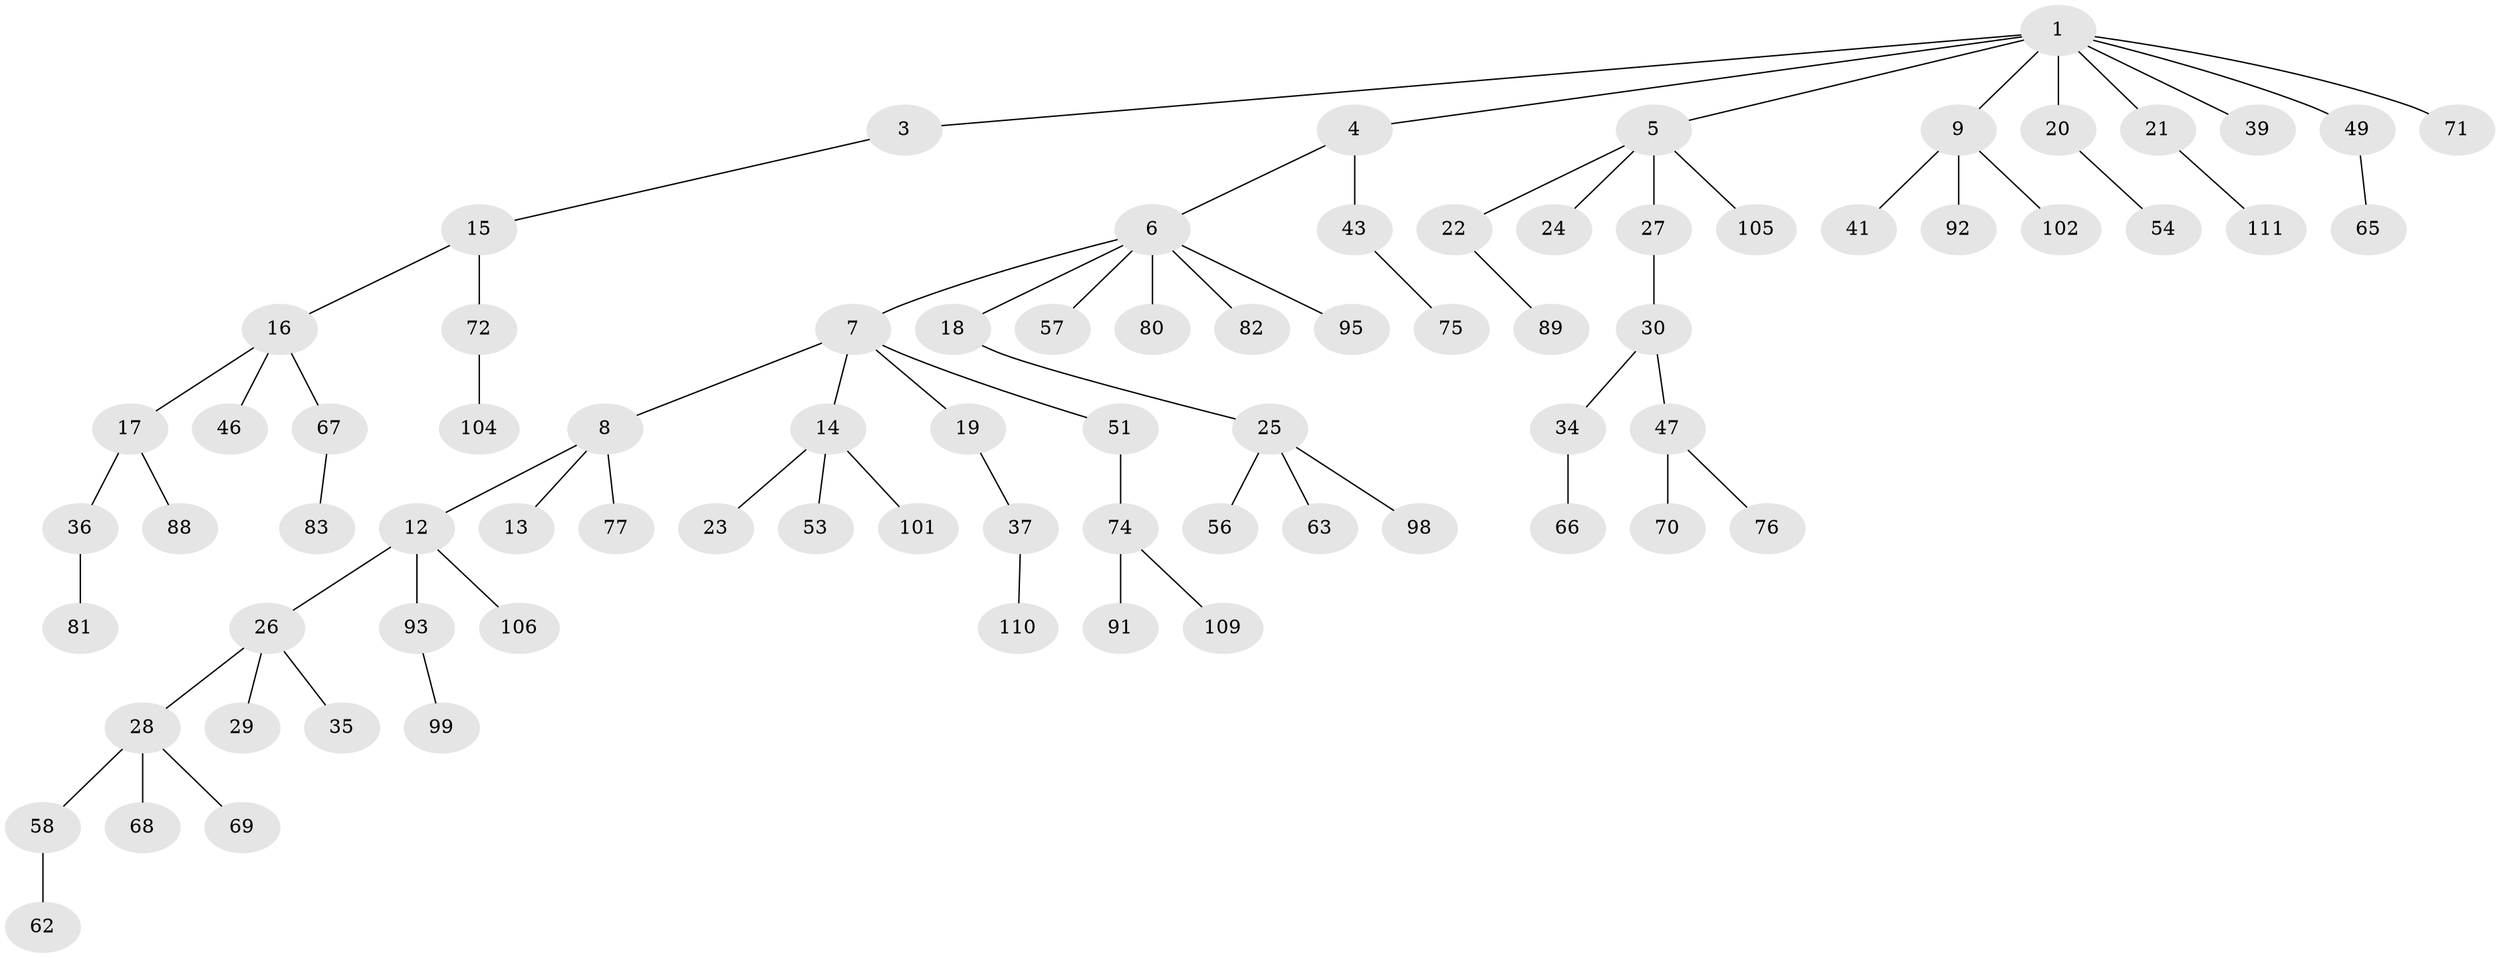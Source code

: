 // Generated by graph-tools (version 1.1) at 2025/24/03/03/25 07:24:06]
// undirected, 77 vertices, 76 edges
graph export_dot {
graph [start="1"]
  node [color=gray90,style=filled];
  1 [super="+2"];
  3 [super="+42"];
  4 [super="+100"];
  5 [super="+10"];
  6 [super="+11"];
  7 [super="+38"];
  8 [super="+44"];
  9 [super="+86"];
  12;
  13;
  14 [super="+64"];
  15;
  16 [super="+31"];
  17 [super="+55"];
  18;
  19;
  20 [super="+79"];
  21 [super="+45"];
  22;
  23 [super="+84"];
  24 [super="+48"];
  25 [super="+50"];
  26 [super="+32"];
  27;
  28 [super="+33"];
  29;
  30 [super="+61"];
  34 [super="+40"];
  35;
  36;
  37 [super="+60"];
  39 [super="+87"];
  41;
  43 [super="+52"];
  46 [super="+73"];
  47 [super="+85"];
  49;
  51;
  53;
  54 [super="+78"];
  56 [super="+59"];
  57;
  58 [super="+96"];
  62;
  63;
  65;
  66;
  67 [super="+90"];
  68;
  69;
  70 [super="+97"];
  71;
  72;
  74 [super="+108"];
  75;
  76 [super="+103"];
  77;
  80;
  81;
  82;
  83;
  88;
  89;
  91;
  92 [super="+94"];
  93;
  95;
  98;
  99;
  101;
  102;
  104 [super="+107"];
  105;
  106;
  109;
  110;
  111;
  1 -- 3;
  1 -- 9;
  1 -- 20;
  1 -- 49;
  1 -- 71;
  1 -- 4;
  1 -- 21;
  1 -- 5;
  1 -- 39;
  3 -- 15;
  4 -- 6;
  4 -- 43;
  5 -- 22;
  5 -- 27;
  5 -- 105;
  5 -- 24;
  6 -- 7;
  6 -- 18;
  6 -- 95;
  6 -- 80;
  6 -- 57;
  6 -- 82;
  7 -- 8;
  7 -- 14;
  7 -- 19;
  7 -- 51;
  8 -- 12;
  8 -- 13;
  8 -- 77;
  9 -- 41;
  9 -- 92;
  9 -- 102;
  12 -- 26;
  12 -- 93;
  12 -- 106;
  14 -- 23;
  14 -- 53;
  14 -- 101;
  15 -- 16;
  15 -- 72;
  16 -- 17;
  16 -- 46;
  16 -- 67;
  17 -- 36;
  17 -- 88;
  18 -- 25;
  19 -- 37;
  20 -- 54;
  21 -- 111;
  22 -- 89;
  25 -- 56;
  25 -- 63;
  25 -- 98;
  26 -- 28;
  26 -- 29;
  26 -- 35;
  27 -- 30;
  28 -- 58;
  28 -- 69;
  28 -- 68;
  30 -- 34;
  30 -- 47;
  34 -- 66;
  36 -- 81;
  37 -- 110;
  43 -- 75;
  47 -- 70;
  47 -- 76;
  49 -- 65;
  51 -- 74;
  58 -- 62;
  67 -- 83;
  72 -- 104;
  74 -- 91;
  74 -- 109;
  93 -- 99;
}
